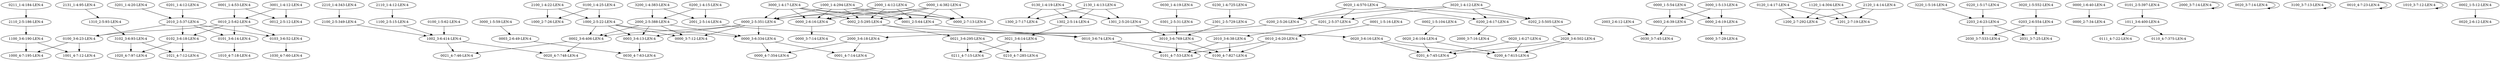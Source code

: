 digraph G {
    "2010_2-5:37-LEN:4" -> "0100_3-6:23-LEN:4";
    "2010_2-5:37-LEN:4" -> "0102_3-6:18-LEN:4";
    "2010_2-5:37-LEN:4" -> "0101_3-6:14-LEN:4";
    "2010_2-5:37-LEN:4" -> "0103_3-6:52-LEN:4";
    "3001_1-4:12-LEN:4" -> "0012_2-5:12-LEN:4";
    "3001_1-4:12-LEN:4" -> "0010_2-5:62-LEN:4";
    "2100_2-5:349-LEN:4" -> "1002_3-6:414-LEN:4";
    "0003_2-6:49-LEN:4" -> "0030_4-7:63-LEN:4";
    "0003_2-6:39-LEN:4" -> "0030_3-7:45-LEN:4";
    "0120_1-4:17-LEN:4" -> "1200_2-7:292-LEN:4";
    "0120_1-4:17-LEN:4" -> "1201_2-7:19-LEN:4";
    "2020_3-6:502-LEN:4" -> "0201_4-7:45-LEN:4";
    "2020_3-6:502-LEN:4" -> "0200_4-7:615-LEN:4";
    "2001_2-5:14-LEN:4" -> "0010_3-6:74-LEN:4";
    "2110_1-4:12-LEN:4" -> "1100_2-5:15-LEN:4";
    "0000_1-5:54-LEN:4" -> "0003_2-6:39-LEN:4";
    "0000_1-5:54-LEN:4" -> "0000_2-6:19-LEN:4";
    "0200_1-4:15-LEN:4" -> "2001_2-5:14-LEN:4";
    "0200_1-4:15-LEN:4" -> "2000_2-5:388-LEN:4";
    "1301_2-5:20-LEN:4" -> "3010_3-6:769-LEN:4";
    "3102_3-6:93-LEN:4" -> "1021_4-7:12-LEN:4";
    "3102_3-6:93-LEN:4" -> "1020_4-7:97-LEN:4";
    "0100_3-6:23-LEN:4" -> "1000_4-7:195-LEN:4";
    "0100_3-6:23-LEN:4" -> "1001_4-7:12-LEN:4";
    "0021_3-6:295-LEN:4" -> "0211_4-7:15-LEN:4";
    "0021_3-6:295-LEN:4" -> "0210_4-7:285-LEN:4";
    "3021_3-6:14-LEN:4" -> "0211_4-7:15-LEN:4";
    "3021_3-6:14-LEN:4" -> "0210_4-7:285-LEN:4";
    "0000_1-4:382-LEN:4" -> "0002_2-5:295-LEN:4";
    "0000_1-4:382-LEN:4" -> "0000_2-5:351-LEN:4";
    "0000_1-4:382-LEN:4" -> "0000_2-6:16-LEN:4";
    "0000_1-4:382-LEN:4" -> "0000_2-7:13-LEN:4";
    "0000_1-4:382-LEN:4" -> "0001_2-5:64-LEN:4";
    "0010_3-6:74-LEN:4" -> "0101_4-7:53-LEN:4";
    "0010_3-6:74-LEN:4" -> "0100_4-7:827-LEN:4";
    "0200_2-6:17-LEN:4" -> "2000_3-7:16-LEN:4";
    "1100_3-6:190-LEN:4" -> "1000_4-7:195-LEN:4";
    "1100_3-6:190-LEN:4" -> "1001_4-7:12-LEN:4";
    "0010_2-6:20-LEN:4" -> "0101_4-7:53-LEN:4";
    "0010_2-6:20-LEN:4" -> "0100_4-7:827-LEN:4";
    "2131_1-4:95-LEN:4" -> "1310_2-5:93-LEN:4";
    "0220_1-5:17-LEN:4" -> "2203_2-6:23-LEN:4";
    "0030_1-4:19-LEN:4" -> "0301_2-5:31-LEN:4";
    "0003_3-6:13-LEN:4" -> "0030_4-7:63-LEN:4";
    "0002_2-5:295-LEN:4" -> "0021_3-6:295-LEN:4";
    "0002_2-5:295-LEN:4" -> "0020_3-6:16-LEN:4";
    "0100_1-5:62-LEN:4" -> "1002_3-6:414-LEN:4";
    "0001_1-5:16-LEN:4" -> "0010_2-6:20-LEN:4";
    "0102_3-6:18-LEN:4" -> "1021_4-7:12-LEN:4";
    "0102_3-6:18-LEN:4" -> "1020_4-7:97-LEN:4";
    "1120_1-4:304-LEN:4" -> "1200_2-7:292-LEN:4";
    "1120_1-4:304-LEN:4" -> "1201_2-7:19-LEN:4";
    "2003_2-6:12-LEN:4" -> "0030_3-7:45-LEN:4";
    "1002_3-6:414-LEN:4" -> "0021_4-7:46-LEN:4";
    "1002_3-6:414-LEN:4" -> "0020_4-7:748-LEN:4";
    "3010_3-6:769-LEN:4" -> "0101_4-7:53-LEN:4";
    "3010_3-6:769-LEN:4" -> "0100_4-7:827-LEN:4";
    "2010_3-6:38-LEN:4" -> "0101_4-7:53-LEN:4";
    "2010_3-6:38-LEN:4" -> "0100_4-7:827-LEN:4";
    "0010_2-5:62-LEN:4" -> "0100_3-6:23-LEN:4";
    "0010_2-5:62-LEN:4" -> "0102_3-6:18-LEN:4";
    "0010_2-5:62-LEN:4" -> "0101_3-6:14-LEN:4";
    "0010_2-5:62-LEN:4" -> "0103_3-6:52-LEN:4";
    "0000_1-6:40-LEN:4" -> "0000_2-7:34-LEN:4";
    "3000_1-4:17-LEN:4" -> "0002_2-5:295-LEN:4";
    "3000_1-4:17-LEN:4" -> "0000_2-5:351-LEN:4";
    "3000_1-4:17-LEN:4" -> "0000_2-6:16-LEN:4";
    "3000_1-4:17-LEN:4" -> "0000_2-7:13-LEN:4";
    "3000_1-4:17-LEN:4" -> "0001_2-5:64-LEN:4";
    "0000_2-6:19-LEN:4" -> "0000_3-7:29-LEN:4";
    "0000_2-5:351-LEN:4" -> "0003_3-6:13-LEN:4";
    "0000_2-5:351-LEN:4" -> "0000_3-6:334-LEN:4";
    "0000_2-5:351-LEN:4" -> "0002_3-6:406-LEN:4";
    "0000_2-5:351-LEN:4" -> "0000_3-7:12-LEN:4";
    "2210_1-4:343-LEN:4" -> "2100_2-5:349-LEN:4";
    "3201_1-4:20-LEN:4" -> "2010_2-5:37-LEN:4";
    "0201_2-5:37-LEN:4" -> "2010_3-6:38-LEN:4";
    "0000_2-6:16-LEN:4" -> "0000_3-7:14-LEN:4";
    "2110_2-5:186-LEN:4" -> "1100_3-6:190-LEN:4";
    "0101_2-5:397-LEN:4" -> "1011_3-6:400-LEN:4";
    "0230_1-4:725-LEN:4" -> "2301_2-5:729-LEN:4";
    "1310_2-5:93-LEN:4" -> "3102_3-6:93-LEN:4";
    "0000_3-6:334-LEN:4" -> "0000_4-7:354-LEN:4";
    "0000_3-6:334-LEN:4" -> "0001_4-7:14-LEN:4";
    "1000_2-5:22-LEN:4" -> "0003_3-6:13-LEN:4";
    "1000_2-5:22-LEN:4" -> "0000_3-6:334-LEN:4";
    "1000_2-5:22-LEN:4" -> "0002_3-6:406-LEN:4";
    "1000_2-5:22-LEN:4" -> "0000_3-7:12-LEN:4";
    "1000_1-4:294-LEN:4" -> "0002_2-5:295-LEN:4";
    "1000_1-4:294-LEN:4" -> "0000_2-5:351-LEN:4";
    "1000_1-4:294-LEN:4" -> "0000_2-6:16-LEN:4";
    "1000_1-4:294-LEN:4" -> "0000_2-7:13-LEN:4";
    "1000_1-4:294-LEN:4" -> "0001_2-5:64-LEN:4";
    "0201_1-4:12-LEN:4" -> "2010_2-5:37-LEN:4";
    "0002_1-5:104-LEN:4" -> "0020_2-6:104-LEN:4";
    "2000_3-7:14-LEN:4" -> "2000_3-7:14-LEN:4";
    "1011_3-6:400-LEN:4" -> "0111_4-7:22-LEN:4";
    "1011_3-6:400-LEN:4" -> "0110_4-7:375-LEN:4";
    "0020_3-6:16-LEN:4" -> "0201_4-7:45-LEN:4";
    "0020_3-6:16-LEN:4" -> "0200_4-7:615-LEN:4";
    "2000_2-5:388-LEN:4" -> "0003_3-6:13-LEN:4";
    "2000_2-5:388-LEN:4" -> "0000_3-6:334-LEN:4";
    "2000_2-5:388-LEN:4" -> "0002_3-6:406-LEN:4";
    "2000_2-5:388-LEN:4" -> "0000_3-7:12-LEN:4";
    "0020_3-7:14-LEN:4" -> "0020_3-7:14-LEN:4";
    "3220_1-5:16-LEN:4" -> "2203_2-6:23-LEN:4";
    "0100_1-4:25-LEN:4" -> "1000_2-7:26-LEN:4";
    "0100_1-4:25-LEN:4" -> "1000_2-5:22-LEN:4";
    "3100_3-7:13-LEN:4" -> "3100_3-7:13-LEN:4";
    "0002_3-6:406-LEN:4" -> "0021_4-7:46-LEN:4";
    "0002_3-6:406-LEN:4" -> "0020_4-7:748-LEN:4";
    "0020_1-6:27-LEN:4" -> "0201_4-7:45-LEN:4";
    "0020_1-6:27-LEN:4" -> "0200_4-7:615-LEN:4";
    "2301_2-5:729-LEN:4" -> "3010_3-6:769-LEN:4";
    "2000_1-4:12-LEN:4" -> "0002_2-5:295-LEN:4";
    "2000_1-4:12-LEN:4" -> "0000_2-5:351-LEN:4";
    "2000_1-4:12-LEN:4" -> "0000_2-6:16-LEN:4";
    "2000_1-4:12-LEN:4" -> "0000_2-7:13-LEN:4";
    "2000_1-4:12-LEN:4" -> "0001_2-5:64-LEN:4";
    "0202_2-5:505-LEN:4" -> "2020_3-6:502-LEN:4";
    "0101_3-6:14-LEN:4" -> "1010_4-7:18-LEN:4";
    "2120_1-4:14-LEN:4" -> "1200_2-7:292-LEN:4";
    "2120_1-4:14-LEN:4" -> "1201_2-7:19-LEN:4";
    "0010_4-7:23-LEN:4" -> "0010_4-7:23-LEN:4";
    "0001_1-4:53-LEN:4" -> "0012_2-5:12-LEN:4";
    "0001_1-4:53-LEN:4" -> "0010_2-5:62-LEN:4";
    "0020_1-4:570-LEN:4" -> "0200_2-6:17-LEN:4";
    "0020_1-4:570-LEN:4" -> "0201_2-5:37-LEN:4";
    "0020_1-4:570-LEN:4" -> "0202_2-5:505-LEN:4";
    "0020_1-4:570-LEN:4" -> "0200_2-5:26-LEN:4";
    "1010_3-7:12-LEN:4" -> "1010_3-7:12-LEN:4";
    "3000_1-5:59-LEN:4" -> "0003_2-6:49-LEN:4";
    "2130_1-4:13-LEN:4" -> "1301_2-5:20-LEN:4";
    "2130_1-4:13-LEN:4" -> "1300_2-7:17-LEN:4";
    "2130_1-4:13-LEN:4" -> "1302_2-5:14-LEN:4";
    "2100_1-4:22-LEN:4" -> "1000_2-7:26-LEN:4";
    "2100_1-4:22-LEN:4" -> "1000_2-5:22-LEN:4";
    "2203_2-6:23-LEN:4" -> "2030_3-7:533-LEN:4";
    "2203_2-6:23-LEN:4" -> "2031_3-7:25-LEN:4";
    "0001_2-5:64-LEN:4" -> "0010_3-6:74-LEN:4";
    "0211_1-4:184-LEN:4" -> "2110_2-5:186-LEN:4";
    "1100_2-5:15-LEN:4" -> "1002_3-6:414-LEN:4";
    "1302_2-5:14-LEN:4" -> "3021_3-6:14-LEN:4";
    "3200_1-4:383-LEN:4" -> "2001_2-5:14-LEN:4";
    "3200_1-4:383-LEN:4" -> "2000_2-5:388-LEN:4";
    "3000_1-5:13-LEN:4" -> "0003_2-6:39-LEN:4";
    "3000_1-5:13-LEN:4" -> "0000_2-6:19-LEN:4";
    "0200_2-5:26-LEN:4" -> "2000_3-6:18-LEN:4";
    "0103_3-6:52-LEN:4" -> "1030_4-7:60-LEN:4";
    "3020_1-5:552-LEN:4" -> "0203_2-6:554-LEN:4";
    "0020_2-6:104-LEN:4" -> "0201_4-7:45-LEN:4";
    "0020_2-6:104-LEN:4" -> "0200_4-7:615-LEN:4";
    "0002_1-5:12-LEN:4" -> "0020_2-6:12-LEN:4";
    "2000_3-6:18-LEN:4" -> "0000_4-7:354-LEN:4";
    "2000_3-6:18-LEN:4" -> "0001_4-7:14-LEN:4";
    "0130_1-4:19-LEN:4" -> "1301_2-5:20-LEN:4";
    "0130_1-4:19-LEN:4" -> "1300_2-7:17-LEN:4";
    "0130_1-4:19-LEN:4" -> "1302_2-5:14-LEN:4";
    "0203_2-6:554-LEN:4" -> "2030_3-7:533-LEN:4";
    "0203_2-6:554-LEN:4" -> "2031_3-7:25-LEN:4";
    "0301_2-5:31-LEN:4" -> "3010_3-6:769-LEN:4";
    "3020_1-4:12-LEN:4" -> "0200_2-6:17-LEN:4";
    "3020_1-4:12-LEN:4" -> "0201_2-5:37-LEN:4";
    "3020_1-4:12-LEN:4" -> "0202_2-5:505-LEN:4";
    "3020_1-4:12-LEN:4" -> "0200_2-5:26-LEN:4";
}
